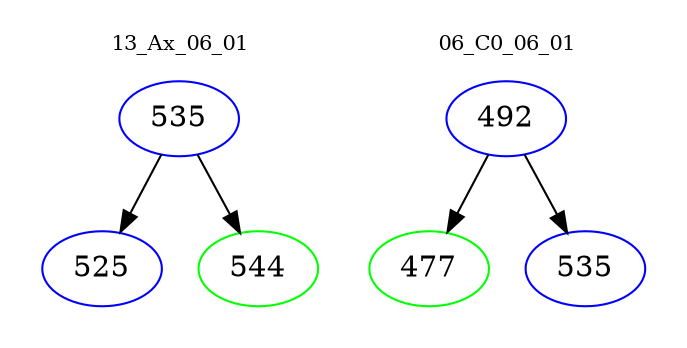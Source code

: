 digraph{
subgraph cluster_0 {
color = white
label = "13_Ax_06_01";
fontsize=10;
T0_535 [label="535", color="blue"]
T0_535 -> T0_525 [color="black"]
T0_525 [label="525", color="blue"]
T0_535 -> T0_544 [color="black"]
T0_544 [label="544", color="green"]
}
subgraph cluster_1 {
color = white
label = "06_C0_06_01";
fontsize=10;
T1_492 [label="492", color="blue"]
T1_492 -> T1_477 [color="black"]
T1_477 [label="477", color="green"]
T1_492 -> T1_535 [color="black"]
T1_535 [label="535", color="blue"]
}
}
